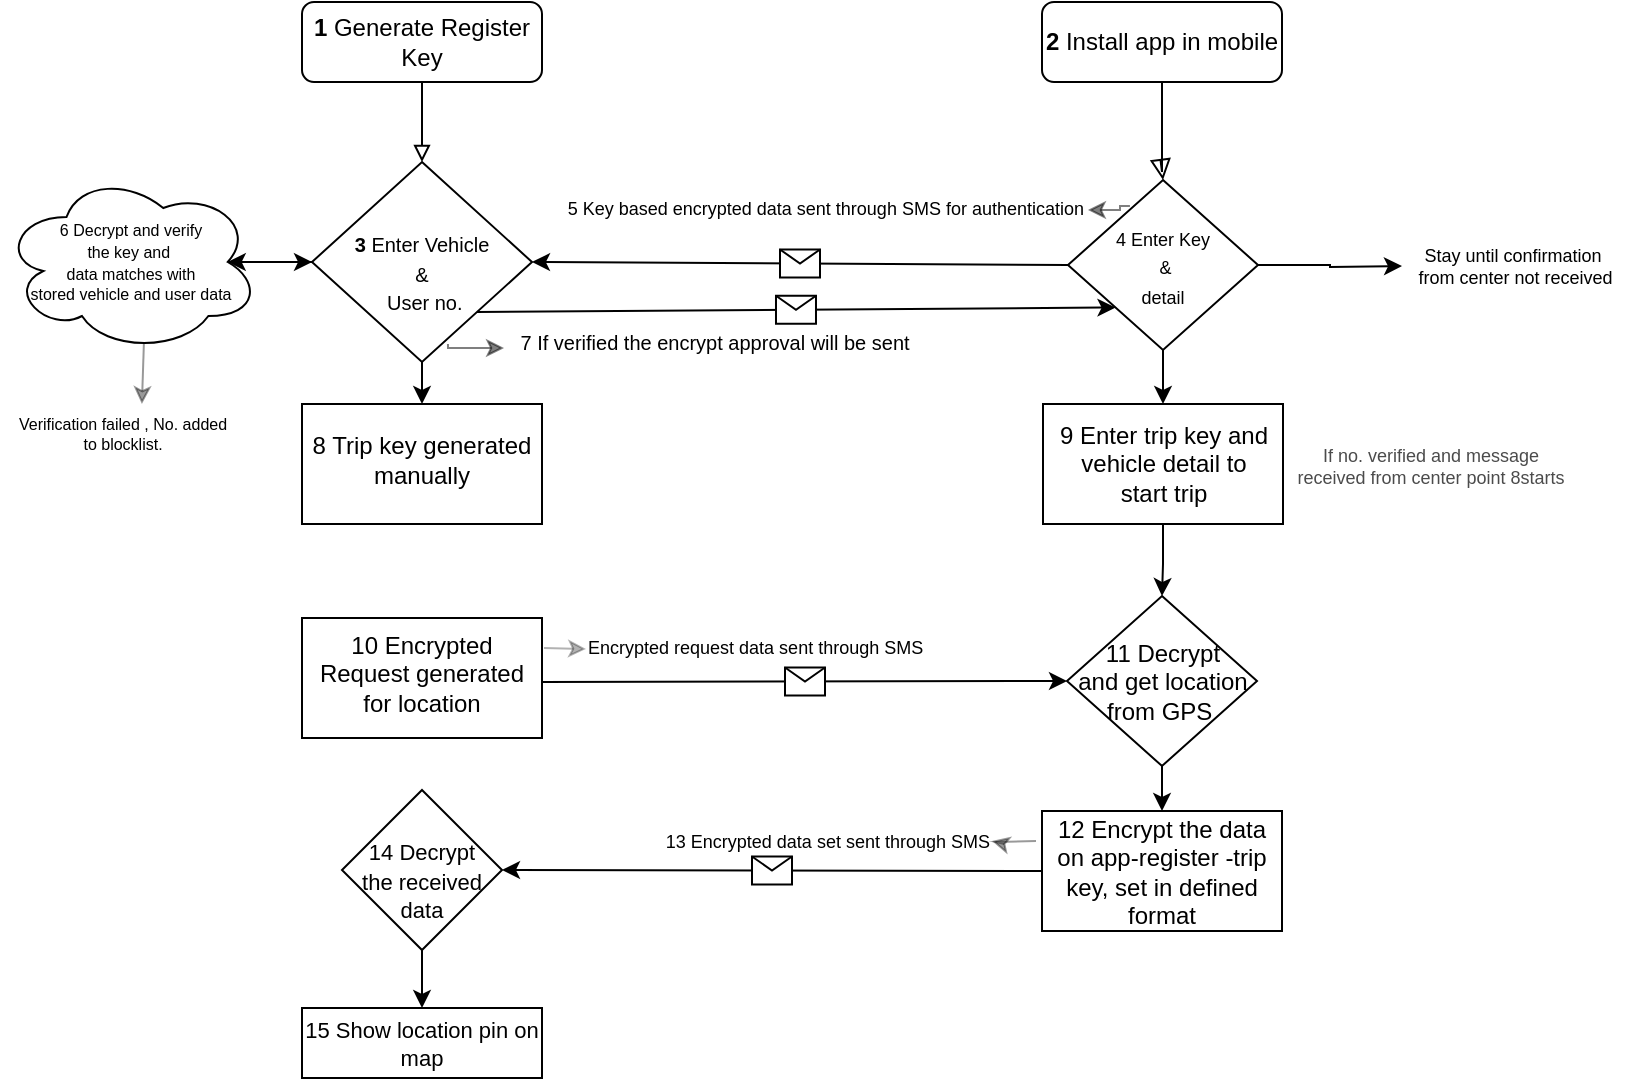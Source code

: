 <mxfile version="16.1.0" type="github">
  <diagram id="C5RBs43oDa-KdzZeNtuy" name="Page-1">
    <mxGraphModel dx="1060" dy="655" grid="1" gridSize="10" guides="1" tooltips="1" connect="1" arrows="1" fold="1" page="1" pageScale="1" pageWidth="827" pageHeight="1169" math="0" shadow="0">
      <root>
        <mxCell id="WIyWlLk6GJQsqaUBKTNV-0" />
        <mxCell id="WIyWlLk6GJQsqaUBKTNV-1" parent="WIyWlLk6GJQsqaUBKTNV-0" />
        <mxCell id="WIyWlLk6GJQsqaUBKTNV-2" value="" style="rounded=0;html=1;jettySize=auto;orthogonalLoop=1;fontSize=11;endArrow=block;endFill=0;strokeWidth=1;shadow=0;labelBackgroundColor=none;edgeStyle=orthogonalEdgeStyle;" parent="WIyWlLk6GJQsqaUBKTNV-1" source="WIyWlLk6GJQsqaUBKTNV-3" target="WIyWlLk6GJQsqaUBKTNV-6" edge="1">
          <mxGeometry relative="1" as="geometry">
            <Array as="points">
              <mxPoint x="220" y="150" />
              <mxPoint x="220" y="150" />
            </Array>
          </mxGeometry>
        </mxCell>
        <mxCell id="WIyWlLk6GJQsqaUBKTNV-3" value="&lt;b&gt;1&lt;/b&gt; Generate Register Key" style="rounded=1;whiteSpace=wrap;html=1;fontSize=12;glass=0;strokeWidth=1;shadow=0;" parent="WIyWlLk6GJQsqaUBKTNV-1" vertex="1">
          <mxGeometry x="160" y="80" width="120" height="40" as="geometry" />
        </mxCell>
        <mxCell id="vSgnO1cTgjOjGM7IktXJ-29" style="edgeStyle=orthogonalEdgeStyle;rounded=0;orthogonalLoop=1;jettySize=auto;html=1;entryX=0.875;entryY=0.5;entryDx=0;entryDy=0;entryPerimeter=0;fontSize=8;" edge="1" parent="WIyWlLk6GJQsqaUBKTNV-1" source="WIyWlLk6GJQsqaUBKTNV-6" target="vSgnO1cTgjOjGM7IktXJ-28">
          <mxGeometry relative="1" as="geometry" />
        </mxCell>
        <mxCell id="vSgnO1cTgjOjGM7IktXJ-41" value="" style="edgeStyle=orthogonalEdgeStyle;rounded=0;orthogonalLoop=1;jettySize=auto;html=1;fontSize=9;" edge="1" parent="WIyWlLk6GJQsqaUBKTNV-1" source="WIyWlLk6GJQsqaUBKTNV-6" target="vSgnO1cTgjOjGM7IktXJ-40">
          <mxGeometry relative="1" as="geometry" />
        </mxCell>
        <mxCell id="WIyWlLk6GJQsqaUBKTNV-6" value="&lt;font style=&quot;font-size: 10px&quot;&gt;&lt;br&gt;&lt;b&gt;3&lt;/b&gt; Enter Vehicle &lt;br&gt;&amp;amp;&lt;br&gt;&amp;nbsp;User no.&lt;/font&gt;" style="rhombus;whiteSpace=wrap;html=1;shadow=0;fontFamily=Helvetica;fontSize=12;align=center;strokeWidth=1;spacing=6;spacingTop=-4;" parent="WIyWlLk6GJQsqaUBKTNV-1" vertex="1">
          <mxGeometry x="165" y="160" width="110" height="100" as="geometry" />
        </mxCell>
        <mxCell id="vSgnO1cTgjOjGM7IktXJ-3" value="&lt;b&gt;2&lt;/b&gt; Install app in mobile" style="rounded=1;whiteSpace=wrap;html=1;" vertex="1" parent="WIyWlLk6GJQsqaUBKTNV-1">
          <mxGeometry x="530" y="80" width="120" height="40" as="geometry" />
        </mxCell>
        <mxCell id="vSgnO1cTgjOjGM7IktXJ-36" value="" style="edgeStyle=orthogonalEdgeStyle;rounded=0;orthogonalLoop=1;jettySize=auto;html=1;fontSize=8;" edge="1" parent="WIyWlLk6GJQsqaUBKTNV-1" source="vSgnO1cTgjOjGM7IktXJ-4" target="vSgnO1cTgjOjGM7IktXJ-35">
          <mxGeometry relative="1" as="geometry" />
        </mxCell>
        <mxCell id="vSgnO1cTgjOjGM7IktXJ-38" style="edgeStyle=orthogonalEdgeStyle;rounded=0;orthogonalLoop=1;jettySize=auto;html=1;exitX=1;exitY=0.5;exitDx=0;exitDy=0;fontSize=9;" edge="1" parent="WIyWlLk6GJQsqaUBKTNV-1" source="vSgnO1cTgjOjGM7IktXJ-4">
          <mxGeometry relative="1" as="geometry">
            <mxPoint x="710" y="212" as="targetPoint" />
          </mxGeometry>
        </mxCell>
        <mxCell id="vSgnO1cTgjOjGM7IktXJ-4" value="&lt;font style=&quot;font-size: 9px&quot;&gt;4 Enter Key&lt;br&gt;&amp;nbsp;&amp;amp; &lt;br&gt;detail&lt;/font&gt;" style="rhombus;whiteSpace=wrap;html=1;" vertex="1" parent="WIyWlLk6GJQsqaUBKTNV-1">
          <mxGeometry x="543" y="169" width="95" height="85" as="geometry" />
        </mxCell>
        <mxCell id="vSgnO1cTgjOjGM7IktXJ-5" value="" style="rounded=0;html=1;jettySize=auto;orthogonalLoop=1;fontSize=11;endArrow=block;endFill=0;endSize=8;strokeWidth=1;shadow=0;labelBackgroundColor=none;edgeStyle=orthogonalEdgeStyle;exitX=0.5;exitY=1;exitDx=0;exitDy=0;entryX=0.5;entryY=0;entryDx=0;entryDy=0;" edge="1" parent="WIyWlLk6GJQsqaUBKTNV-1" source="vSgnO1cTgjOjGM7IktXJ-3" target="vSgnO1cTgjOjGM7IktXJ-4">
          <mxGeometry relative="1" as="geometry">
            <mxPoint x="230" y="130" as="sourcePoint" />
            <mxPoint x="590" y="160" as="targetPoint" />
            <Array as="points">
              <mxPoint x="590" y="165" />
            </Array>
          </mxGeometry>
        </mxCell>
        <mxCell id="vSgnO1cTgjOjGM7IktXJ-6" value="" style="endArrow=classic;html=1;rounded=0;fontSize=10;entryX=1;entryY=0.5;entryDx=0;entryDy=0;exitX=0;exitY=0.5;exitDx=0;exitDy=0;" edge="1" parent="WIyWlLk6GJQsqaUBKTNV-1" source="vSgnO1cTgjOjGM7IktXJ-4" target="WIyWlLk6GJQsqaUBKTNV-6">
          <mxGeometry relative="1" as="geometry">
            <mxPoint x="400" y="210" as="sourcePoint" />
            <mxPoint x="500" y="210" as="targetPoint" />
          </mxGeometry>
        </mxCell>
        <mxCell id="vSgnO1cTgjOjGM7IktXJ-7" value="" style="shape=message;html=1;outlineConnect=0;fontSize=10;" vertex="1" parent="vSgnO1cTgjOjGM7IktXJ-6">
          <mxGeometry width="20" height="14" relative="1" as="geometry">
            <mxPoint x="-10" y="-7" as="offset" />
          </mxGeometry>
        </mxCell>
        <mxCell id="vSgnO1cTgjOjGM7IktXJ-19" style="edgeStyle=orthogonalEdgeStyle;rounded=0;orthogonalLoop=1;jettySize=auto;html=1;fontSize=8;exitX=0.305;exitY=0.153;exitDx=0;exitDy=0;exitPerimeter=0;opacity=50;" edge="1" parent="WIyWlLk6GJQsqaUBKTNV-1" target="vSgnO1cTgjOjGM7IktXJ-8">
          <mxGeometry relative="1" as="geometry">
            <mxPoint x="573.975" y="182.005" as="sourcePoint" />
            <mxPoint x="555" y="184" as="targetPoint" />
            <Array as="points">
              <mxPoint x="569" y="182" />
              <mxPoint x="569" y="184" />
            </Array>
          </mxGeometry>
        </mxCell>
        <mxCell id="vSgnO1cTgjOjGM7IktXJ-8" value="5 Key based encrypted data sent through SMS for authentication" style="text;align=right;verticalAlign=middle;resizable=0;points=[];autosize=1;strokeColor=none;fillColor=none;fontSize=9;labelPosition=center;verticalLabelPosition=middle;" vertex="1" parent="WIyWlLk6GJQsqaUBKTNV-1">
          <mxGeometry x="283" y="173" width="270" height="20" as="geometry" />
        </mxCell>
        <mxCell id="vSgnO1cTgjOjGM7IktXJ-17" value="" style="endArrow=classic;html=1;rounded=0;fontSize=8;exitX=1;exitY=1;exitDx=0;exitDy=0;entryX=0;entryY=1;entryDx=0;entryDy=0;" edge="1" parent="WIyWlLk6GJQsqaUBKTNV-1" source="WIyWlLk6GJQsqaUBKTNV-6" target="vSgnO1cTgjOjGM7IktXJ-4">
          <mxGeometry relative="1" as="geometry">
            <mxPoint x="400" y="232" as="sourcePoint" />
            <mxPoint x="500" y="232" as="targetPoint" />
          </mxGeometry>
        </mxCell>
        <mxCell id="vSgnO1cTgjOjGM7IktXJ-18" value="" style="shape=message;html=1;outlineConnect=0;fontSize=8;" vertex="1" parent="vSgnO1cTgjOjGM7IktXJ-17">
          <mxGeometry width="20" height="14" relative="1" as="geometry">
            <mxPoint x="-10" y="-7" as="offset" />
          </mxGeometry>
        </mxCell>
        <mxCell id="vSgnO1cTgjOjGM7IktXJ-23" value="" style="edgeStyle=orthogonalEdgeStyle;rounded=0;orthogonalLoop=1;jettySize=auto;html=1;fontSize=9;exitX=0.618;exitY=0.91;exitDx=0;exitDy=0;exitPerimeter=0;entryX=0;entryY=0.65;entryDx=0;entryDy=0;entryPerimeter=0;textOpacity=50;align=center;opacity=50;" edge="1" parent="WIyWlLk6GJQsqaUBKTNV-1" source="WIyWlLk6GJQsqaUBKTNV-6" target="vSgnO1cTgjOjGM7IktXJ-20">
          <mxGeometry relative="1" as="geometry">
            <mxPoint x="267" y="250" as="sourcePoint" />
            <mxPoint x="232" y="250" as="targetPoint" />
            <Array as="points">
              <mxPoint x="233" y="253" />
            </Array>
          </mxGeometry>
        </mxCell>
        <mxCell id="vSgnO1cTgjOjGM7IktXJ-20" value="&lt;font size=&quot;1&quot;&gt;7 If verified the encrypt approval will be sent&lt;/font&gt;" style="text;html=1;align=center;verticalAlign=middle;resizable=0;points=[];autosize=1;strokeColor=none;fillColor=none;fontSize=8;" vertex="1" parent="WIyWlLk6GJQsqaUBKTNV-1">
          <mxGeometry x="261" y="240" width="210" height="20" as="geometry" />
        </mxCell>
        <mxCell id="vSgnO1cTgjOjGM7IktXJ-31" style="edgeStyle=orthogonalEdgeStyle;rounded=0;orthogonalLoop=1;jettySize=auto;html=1;exitX=0.875;exitY=0.5;exitDx=0;exitDy=0;exitPerimeter=0;entryX=0;entryY=0.5;entryDx=0;entryDy=0;fontSize=8;" edge="1" parent="WIyWlLk6GJQsqaUBKTNV-1" source="vSgnO1cTgjOjGM7IktXJ-28" target="WIyWlLk6GJQsqaUBKTNV-6">
          <mxGeometry relative="1" as="geometry" />
        </mxCell>
        <mxCell id="vSgnO1cTgjOjGM7IktXJ-34" style="edgeStyle=orthogonalEdgeStyle;rounded=0;orthogonalLoop=1;jettySize=auto;html=1;exitX=0.55;exitY=0.95;exitDx=0;exitDy=0;exitPerimeter=0;entryX=0.583;entryY=0;entryDx=0;entryDy=0;entryPerimeter=0;fontSize=8;opacity=40;" edge="1" parent="WIyWlLk6GJQsqaUBKTNV-1" source="vSgnO1cTgjOjGM7IktXJ-28" target="vSgnO1cTgjOjGM7IktXJ-32">
          <mxGeometry relative="1" as="geometry" />
        </mxCell>
        <mxCell id="vSgnO1cTgjOjGM7IktXJ-28" value="&lt;font style=&quot;font-size: 8px&quot;&gt;6 Decrypt and verify &lt;br&gt;the key and&amp;nbsp;&lt;br&gt;data matches with&lt;br&gt;stored vehicle and user data&lt;/font&gt;" style="ellipse;shape=cloud;whiteSpace=wrap;html=1;fontSize=9;" vertex="1" parent="WIyWlLk6GJQsqaUBKTNV-1">
          <mxGeometry x="10" y="165" width="129" height="90" as="geometry" />
        </mxCell>
        <mxCell id="vSgnO1cTgjOjGM7IktXJ-32" value="Verification failed , No. added&lt;br&gt;to blocklist." style="text;html=1;align=center;verticalAlign=middle;resizable=0;points=[];autosize=1;strokeColor=none;fillColor=none;fontSize=8;" vertex="1" parent="WIyWlLk6GJQsqaUBKTNV-1">
          <mxGeometry x="10" y="281" width="120" height="30" as="geometry" />
        </mxCell>
        <mxCell id="vSgnO1cTgjOjGM7IktXJ-43" value="" style="edgeStyle=orthogonalEdgeStyle;rounded=0;orthogonalLoop=1;jettySize=auto;html=1;fontSize=9;entryX=0.5;entryY=0;entryDx=0;entryDy=0;" edge="1" parent="WIyWlLk6GJQsqaUBKTNV-1" source="vSgnO1cTgjOjGM7IktXJ-35" target="vSgnO1cTgjOjGM7IktXJ-82">
          <mxGeometry relative="1" as="geometry">
            <mxPoint x="591" y="383" as="targetPoint" />
          </mxGeometry>
        </mxCell>
        <mxCell id="vSgnO1cTgjOjGM7IktXJ-35" value="9 Enter trip key and vehicle detail to&lt;br&gt;start trip" style="whiteSpace=wrap;html=1;" vertex="1" parent="WIyWlLk6GJQsqaUBKTNV-1">
          <mxGeometry x="530.5" y="281" width="120" height="60" as="geometry" />
        </mxCell>
        <mxCell id="vSgnO1cTgjOjGM7IktXJ-37" value="&lt;font style=&quot;font-size: 9px&quot;&gt;If no. verified and message &lt;br&gt;received from center point 8starts&lt;/font&gt;" style="text;html=1;align=center;verticalAlign=middle;resizable=0;points=[];autosize=1;strokeColor=none;fillColor=none;fontSize=8;textOpacity=70;" vertex="1" parent="WIyWlLk6GJQsqaUBKTNV-1">
          <mxGeometry x="649" y="297" width="150" height="30" as="geometry" />
        </mxCell>
        <mxCell id="vSgnO1cTgjOjGM7IktXJ-39" value="Stay until confirmation&lt;br&gt;&amp;nbsp;from center not received" style="text;html=1;align=center;verticalAlign=middle;resizable=0;points=[];autosize=1;strokeColor=none;fillColor=none;fontSize=9;" vertex="1" parent="WIyWlLk6GJQsqaUBKTNV-1">
          <mxGeometry x="705" y="196.5" width="120" height="30" as="geometry" />
        </mxCell>
        <mxCell id="vSgnO1cTgjOjGM7IktXJ-40" value="8 Trip key generated manually" style="whiteSpace=wrap;html=1;shadow=0;strokeWidth=1;spacing=6;spacingTop=-4;" vertex="1" parent="WIyWlLk6GJQsqaUBKTNV-1">
          <mxGeometry x="160" y="281" width="120" height="60" as="geometry" />
        </mxCell>
        <mxCell id="vSgnO1cTgjOjGM7IktXJ-44" value="10 Encrypted&lt;br&gt;Request generated for location" style="whiteSpace=wrap;html=1;shadow=0;strokeWidth=1;spacing=6;spacingTop=-4;" vertex="1" parent="WIyWlLk6GJQsqaUBKTNV-1">
          <mxGeometry x="160" y="388" width="120" height="60" as="geometry" />
        </mxCell>
        <mxCell id="vSgnO1cTgjOjGM7IktXJ-48" value="" style="endArrow=classic;html=1;rounded=0;fontSize=8;exitX=1;exitY=0.5;exitDx=0;exitDy=0;entryX=0;entryY=0.5;entryDx=0;entryDy=0;" edge="1" parent="WIyWlLk6GJQsqaUBKTNV-1" target="vSgnO1cTgjOjGM7IktXJ-82">
          <mxGeometry relative="1" as="geometry">
            <mxPoint x="280" y="420" as="sourcePoint" />
            <mxPoint x="520" y="418" as="targetPoint" />
          </mxGeometry>
        </mxCell>
        <mxCell id="vSgnO1cTgjOjGM7IktXJ-49" value="" style="shape=message;html=1;outlineConnect=0;fontSize=8;" vertex="1" parent="vSgnO1cTgjOjGM7IktXJ-48">
          <mxGeometry width="20" height="14" relative="1" as="geometry">
            <mxPoint x="-10" y="-7" as="offset" />
          </mxGeometry>
        </mxCell>
        <mxCell id="vSgnO1cTgjOjGM7IktXJ-87" value="" style="edgeStyle=orthogonalEdgeStyle;rounded=0;orthogonalLoop=1;jettySize=auto;html=1;fontSize=9;" edge="1" parent="WIyWlLk6GJQsqaUBKTNV-1" source="vSgnO1cTgjOjGM7IktXJ-82" target="vSgnO1cTgjOjGM7IktXJ-86">
          <mxGeometry relative="1" as="geometry" />
        </mxCell>
        <mxCell id="vSgnO1cTgjOjGM7IktXJ-82" value="11 Decrypt &lt;br&gt;and get location&lt;br&gt;from GPS&amp;nbsp;" style="rhombus;whiteSpace=wrap;html=1;" vertex="1" parent="WIyWlLk6GJQsqaUBKTNV-1">
          <mxGeometry x="542.5" y="377" width="95" height="85" as="geometry" />
        </mxCell>
        <mxCell id="vSgnO1cTgjOjGM7IktXJ-85" value="" style="edgeStyle=orthogonalEdgeStyle;rounded=0;orthogonalLoop=1;jettySize=auto;html=1;fontSize=9;opacity=30;" edge="1" parent="WIyWlLk6GJQsqaUBKTNV-1" target="vSgnO1cTgjOjGM7IktXJ-84">
          <mxGeometry relative="1" as="geometry">
            <mxPoint x="281" y="403" as="sourcePoint" />
            <mxPoint x="300" y="380" as="targetPoint" />
          </mxGeometry>
        </mxCell>
        <mxCell id="vSgnO1cTgjOjGM7IktXJ-84" value="Encrypted request data sent through SMS" style="text;html=1;align=left;verticalAlign=middle;resizable=0;points=[];autosize=1;strokeColor=none;fillColor=none;fontSize=9;" vertex="1" parent="WIyWlLk6GJQsqaUBKTNV-1">
          <mxGeometry x="301" y="393" width="180" height="20" as="geometry" />
        </mxCell>
        <mxCell id="vSgnO1cTgjOjGM7IktXJ-93" style="edgeStyle=orthogonalEdgeStyle;rounded=0;orthogonalLoop=1;jettySize=auto;html=1;exitX=0;exitY=0.25;exitDx=0;exitDy=0;fontSize=9;opacity=40;" edge="1" parent="WIyWlLk6GJQsqaUBKTNV-1" target="vSgnO1cTgjOjGM7IktXJ-92">
          <mxGeometry relative="1" as="geometry">
            <mxPoint x="527" y="499.5" as="sourcePoint" />
            <mxPoint x="432" y="494.5" as="targetPoint" />
          </mxGeometry>
        </mxCell>
        <mxCell id="vSgnO1cTgjOjGM7IktXJ-86" value="12 Encrypt the data on app-register -trip key, set in defined format" style="whiteSpace=wrap;html=1;" vertex="1" parent="WIyWlLk6GJQsqaUBKTNV-1">
          <mxGeometry x="530" y="484.5" width="120" height="60" as="geometry" />
        </mxCell>
        <mxCell id="vSgnO1cTgjOjGM7IktXJ-88" value="" style="endArrow=classic;html=1;rounded=0;fontSize=10;exitX=0;exitY=0.5;exitDx=0;exitDy=0;entryX=1;entryY=0.5;entryDx=0;entryDy=0;" edge="1" parent="WIyWlLk6GJQsqaUBKTNV-1" source="vSgnO1cTgjOjGM7IktXJ-86" target="vSgnO1cTgjOjGM7IktXJ-90">
          <mxGeometry relative="1" as="geometry">
            <mxPoint x="513" y="515.5" as="sourcePoint" />
            <mxPoint x="330" y="514" as="targetPoint" />
          </mxGeometry>
        </mxCell>
        <mxCell id="vSgnO1cTgjOjGM7IktXJ-89" value="" style="shape=message;html=1;outlineConnect=0;fontSize=10;" vertex="1" parent="vSgnO1cTgjOjGM7IktXJ-88">
          <mxGeometry width="20" height="14" relative="1" as="geometry">
            <mxPoint x="-10" y="-7" as="offset" />
          </mxGeometry>
        </mxCell>
        <mxCell id="vSgnO1cTgjOjGM7IktXJ-101" style="edgeStyle=orthogonalEdgeStyle;rounded=0;orthogonalLoop=1;jettySize=auto;html=1;exitX=0.5;exitY=1;exitDx=0;exitDy=0;fontSize=11;entryX=0.5;entryY=0;entryDx=0;entryDy=0;" edge="1" parent="WIyWlLk6GJQsqaUBKTNV-1" source="vSgnO1cTgjOjGM7IktXJ-90" target="vSgnO1cTgjOjGM7IktXJ-99">
          <mxGeometry relative="1" as="geometry">
            <mxPoint x="220" y="600" as="targetPoint" />
          </mxGeometry>
        </mxCell>
        <mxCell id="vSgnO1cTgjOjGM7IktXJ-90" value="&lt;font style=&quot;font-size: 11px&quot;&gt;&lt;br&gt;&amp;nbsp;14 Decrypt&amp;nbsp;&lt;br&gt;the received&lt;br&gt;data&lt;br&gt;&lt;/font&gt;" style="rhombus;whiteSpace=wrap;html=1;shadow=0;strokeWidth=1;spacing=6;spacingTop=-4;" vertex="1" parent="WIyWlLk6GJQsqaUBKTNV-1">
          <mxGeometry x="180" y="474" width="80" height="80" as="geometry" />
        </mxCell>
        <mxCell id="vSgnO1cTgjOjGM7IktXJ-92" value="13 Encrypted data set sent through SMS" style="text;html=1;align=right;verticalAlign=middle;resizable=0;points=[];autosize=1;strokeColor=none;fillColor=none;fontSize=9;" vertex="1" parent="WIyWlLk6GJQsqaUBKTNV-1">
          <mxGeometry x="325" y="489.5" width="180" height="20" as="geometry" />
        </mxCell>
        <mxCell id="vSgnO1cTgjOjGM7IktXJ-99" value="15 Show location pin on map" style="rounded=0;whiteSpace=wrap;html=1;fontSize=11;" vertex="1" parent="WIyWlLk6GJQsqaUBKTNV-1">
          <mxGeometry x="160" y="583" width="120" height="35" as="geometry" />
        </mxCell>
      </root>
    </mxGraphModel>
  </diagram>
</mxfile>
